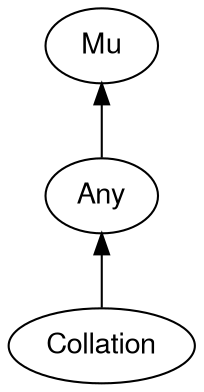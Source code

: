 digraph "perl6-type-graph" {
    rankdir=BT;
    splines=polyline;
    overlap=false; 
    // Types
    "Collation" [color="#000000", fontcolor="#000000", href="/type/Collation", fontname="FreeSans"];
    "Mu" [color="#000000", fontcolor="#000000", href="/type/Mu", fontname="FreeSans"];
    "Any" [color="#000000", fontcolor="#000000", href="/type/Any", fontname="FreeSans"];

    // Superclasses
    "Collation" -> "Any" [color="#000000"];
    "Any" -> "Mu" [color="#000000"];

    // Roles
}
